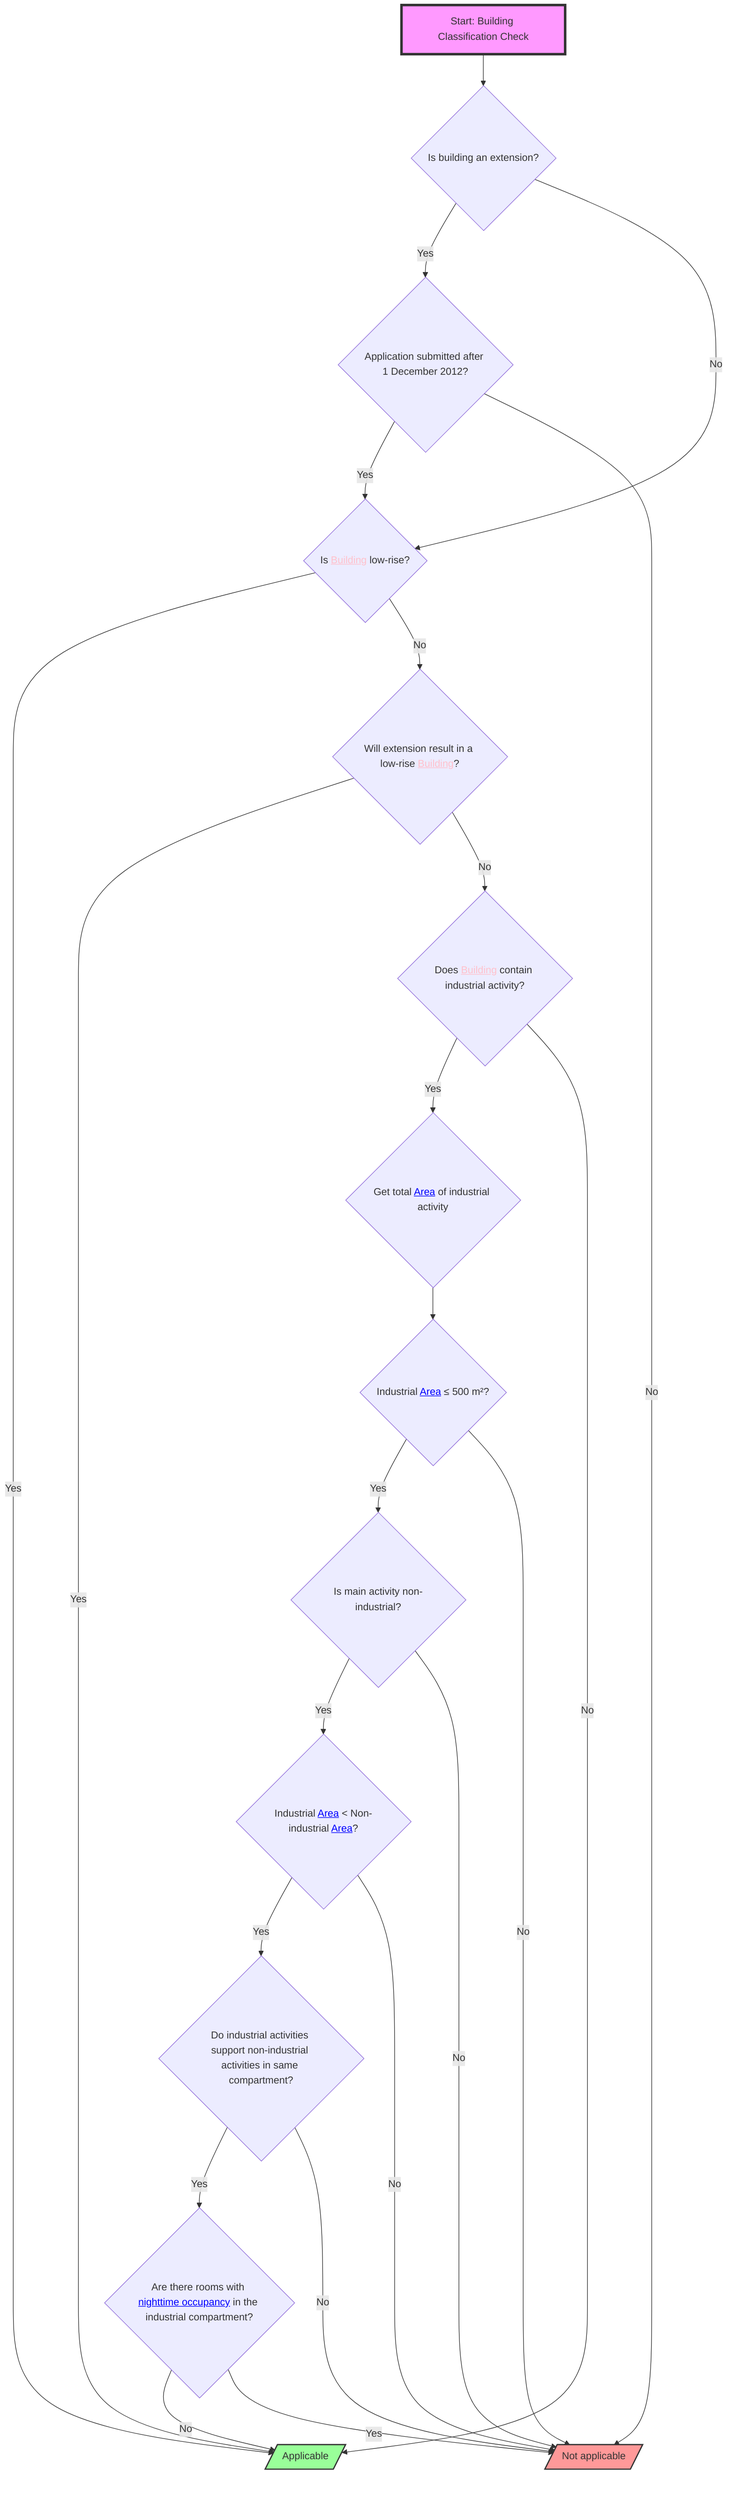 flowchart TD
    S1["Start: Building Classification Check"] --> A{"Is building an extension?"}
    A -- Yes --> B{"Application submitted after 1 December 2012?"}
    A -- No --> C{"Is <a href='http://example.com/firebimbuilding#Building' style='color:pink;'>Building</a> low-rise?"}
    B -- Yes --> C
    B -- No --> D[/"Not applicable"/]
    C -- Yes --> E[/"Applicable"/]
    C -- No --> F{"Will extension result in a low-rise <a href='http://example.com/firebimbuilding#Building' style='color:pink;'>Building</a>?"}
    F -- Yes --> E
    F -- No --> G{"Does <a href='http://example.com/firebimbuilding#Building' style='color:pink;'>Building</a> contain industrial activity?"}
    G -- Yes --> H{"Get total <a href='http://example.com/firebimbuilding#Area' style='color:blue;'>Area</a> of industrial activity"}
    G -- No --> E
    H --> I{"Industrial <a href='http://example.com/firebimbuilding#Area' style='color:blue;'>Area</a> ≤ 500 m²?"}
    I -- Yes --> J{"Is main activity non-industrial?"}
    I -- No --> D
    J -- Yes --> K{"Industrial <a href='http://example.com/firebimbuilding#Area' style='color:blue;'>Area</a> < Non-industrial <a href='http://example.com/firebimbuilding#Area' style='color:blue;'>Area</a>?"}
    J -- No --> D
    K -- Yes --> L{"Do industrial activities support non-industrial activities in same compartment?"}
    K -- No --> D
    L -- Yes --> M{"Are there rooms with <a href='http://example.com/firebimbuilding#HasNighttimeOccupancy' style='color:blue;'>nighttime occupancy</a> in the industrial compartment?"}
    L -- No --> D
    M -- No --> E
    M -- Yes --> D
    S1:::startClass
    D:::failClass
    E:::passClass
    classDef startClass fill:#f9f,stroke:#333,stroke-width:4px
    classDef passClass fill:#9f9,stroke:#333,stroke-width:2px
    classDef failClass fill:#f99,stroke:#333,stroke-width:2px